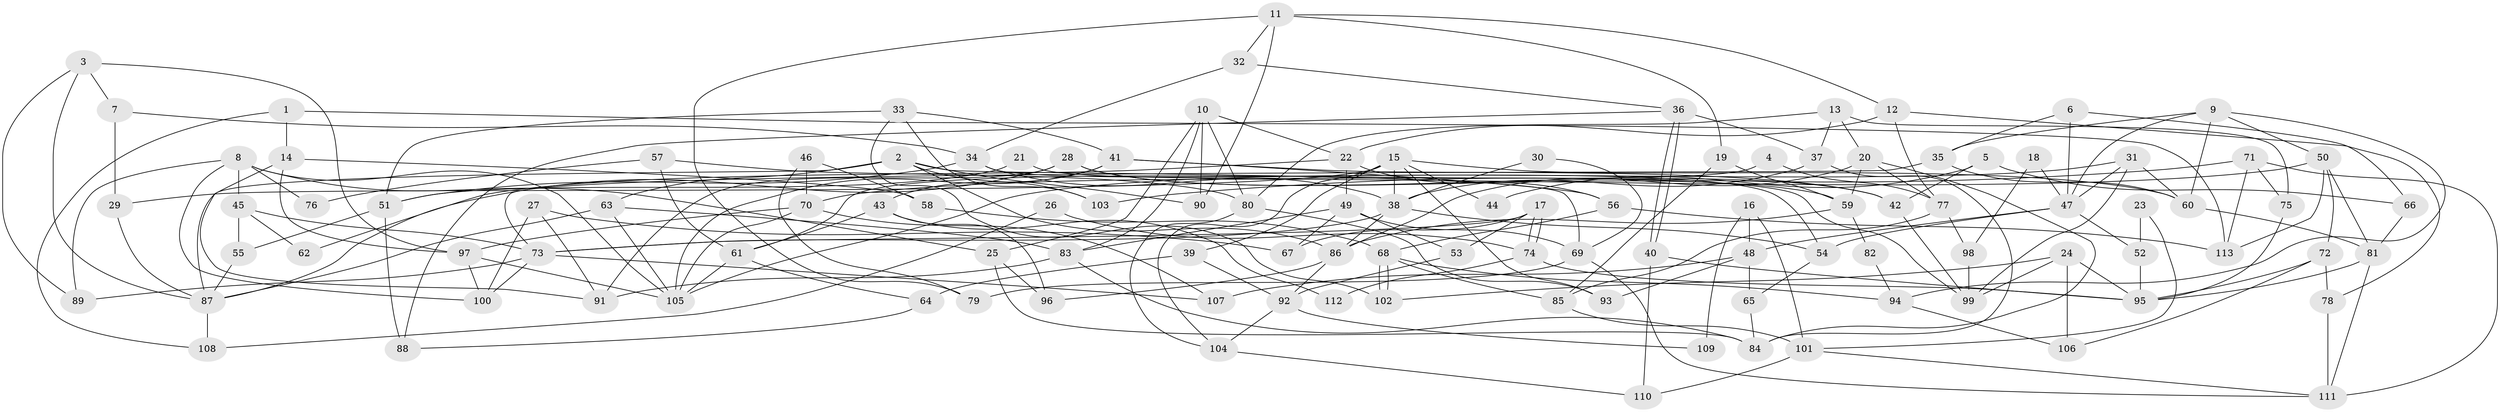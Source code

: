 // Generated by graph-tools (version 1.1) at 2025/01/03/09/25 03:01:58]
// undirected, 113 vertices, 226 edges
graph export_dot {
graph [start="1"]
  node [color=gray90,style=filled];
  1;
  2;
  3;
  4;
  5;
  6;
  7;
  8;
  9;
  10;
  11;
  12;
  13;
  14;
  15;
  16;
  17;
  18;
  19;
  20;
  21;
  22;
  23;
  24;
  25;
  26;
  27;
  28;
  29;
  30;
  31;
  32;
  33;
  34;
  35;
  36;
  37;
  38;
  39;
  40;
  41;
  42;
  43;
  44;
  45;
  46;
  47;
  48;
  49;
  50;
  51;
  52;
  53;
  54;
  55;
  56;
  57;
  58;
  59;
  60;
  61;
  62;
  63;
  64;
  65;
  66;
  67;
  68;
  69;
  70;
  71;
  72;
  73;
  74;
  75;
  76;
  77;
  78;
  79;
  80;
  81;
  82;
  83;
  84;
  85;
  86;
  87;
  88;
  89;
  90;
  91;
  92;
  93;
  94;
  95;
  96;
  97;
  98;
  99;
  100;
  101;
  102;
  103;
  104;
  105;
  106;
  107;
  108;
  109;
  110;
  111;
  112;
  113;
  1 -- 14;
  1 -- 113;
  1 -- 108;
  2 -- 87;
  2 -- 90;
  2 -- 63;
  2 -- 69;
  2 -- 86;
  2 -- 103;
  3 -- 97;
  3 -- 89;
  3 -- 7;
  3 -- 87;
  4 -- 61;
  4 -- 77;
  5 -- 42;
  5 -- 66;
  5 -- 44;
  6 -- 47;
  6 -- 35;
  6 -- 66;
  7 -- 34;
  7 -- 29;
  8 -- 105;
  8 -- 45;
  8 -- 25;
  8 -- 76;
  8 -- 89;
  8 -- 100;
  9 -- 60;
  9 -- 47;
  9 -- 35;
  9 -- 50;
  9 -- 94;
  10 -- 25;
  10 -- 80;
  10 -- 22;
  10 -- 83;
  10 -- 90;
  11 -- 19;
  11 -- 12;
  11 -- 32;
  11 -- 79;
  11 -- 90;
  12 -- 77;
  12 -- 22;
  12 -- 78;
  13 -- 37;
  13 -- 20;
  13 -- 75;
  13 -- 80;
  14 -- 58;
  14 -- 97;
  14 -- 91;
  15 -- 60;
  15 -- 38;
  15 -- 29;
  15 -- 39;
  15 -- 44;
  15 -- 93;
  15 -- 104;
  16 -- 101;
  16 -- 48;
  16 -- 109;
  17 -- 74;
  17 -- 74;
  17 -- 73;
  17 -- 53;
  17 -- 67;
  18 -- 47;
  18 -- 98;
  19 -- 59;
  19 -- 85;
  20 -- 84;
  20 -- 59;
  20 -- 77;
  20 -- 86;
  21 -- 99;
  21 -- 51;
  22 -- 56;
  22 -- 49;
  22 -- 62;
  23 -- 101;
  23 -- 52;
  24 -- 95;
  24 -- 102;
  24 -- 99;
  24 -- 106;
  25 -- 84;
  25 -- 96;
  26 -- 108;
  26 -- 74;
  27 -- 67;
  27 -- 91;
  27 -- 100;
  28 -- 91;
  28 -- 87;
  28 -- 42;
  28 -- 59;
  29 -- 87;
  30 -- 38;
  30 -- 69;
  31 -- 99;
  31 -- 105;
  31 -- 47;
  31 -- 60;
  32 -- 34;
  32 -- 36;
  33 -- 41;
  33 -- 51;
  33 -- 102;
  33 -- 103;
  34 -- 38;
  34 -- 54;
  34 -- 51;
  35 -- 73;
  35 -- 60;
  36 -- 40;
  36 -- 40;
  36 -- 37;
  36 -- 88;
  37 -- 84;
  37 -- 38;
  38 -- 86;
  38 -- 54;
  38 -- 73;
  39 -- 92;
  39 -- 64;
  40 -- 95;
  40 -- 110;
  41 -- 105;
  41 -- 56;
  41 -- 42;
  41 -- 43;
  42 -- 99;
  43 -- 96;
  43 -- 61;
  43 -- 112;
  45 -- 55;
  45 -- 73;
  45 -- 62;
  46 -- 70;
  46 -- 79;
  46 -- 58;
  47 -- 48;
  47 -- 52;
  47 -- 54;
  48 -- 107;
  48 -- 93;
  48 -- 65;
  49 -- 83;
  49 -- 53;
  49 -- 67;
  49 -- 69;
  50 -- 81;
  50 -- 70;
  50 -- 72;
  50 -- 113;
  51 -- 88;
  51 -- 55;
  52 -- 95;
  53 -- 92;
  54 -- 65;
  55 -- 87;
  56 -- 113;
  56 -- 68;
  57 -- 80;
  57 -- 61;
  57 -- 76;
  58 -- 68;
  59 -- 86;
  59 -- 82;
  60 -- 81;
  61 -- 105;
  61 -- 64;
  63 -- 87;
  63 -- 83;
  63 -- 105;
  64 -- 88;
  65 -- 84;
  66 -- 81;
  68 -- 102;
  68 -- 102;
  68 -- 94;
  68 -- 85;
  69 -- 79;
  69 -- 111;
  70 -- 97;
  70 -- 105;
  70 -- 107;
  71 -- 103;
  71 -- 111;
  71 -- 75;
  71 -- 113;
  72 -- 95;
  72 -- 78;
  72 -- 106;
  73 -- 100;
  73 -- 89;
  73 -- 107;
  74 -- 95;
  74 -- 112;
  75 -- 95;
  77 -- 85;
  77 -- 98;
  78 -- 111;
  80 -- 104;
  80 -- 93;
  81 -- 111;
  81 -- 95;
  82 -- 94;
  83 -- 84;
  83 -- 91;
  85 -- 101;
  86 -- 92;
  86 -- 96;
  87 -- 108;
  92 -- 104;
  92 -- 109;
  94 -- 106;
  97 -- 105;
  97 -- 100;
  98 -- 99;
  101 -- 111;
  101 -- 110;
  104 -- 110;
}
